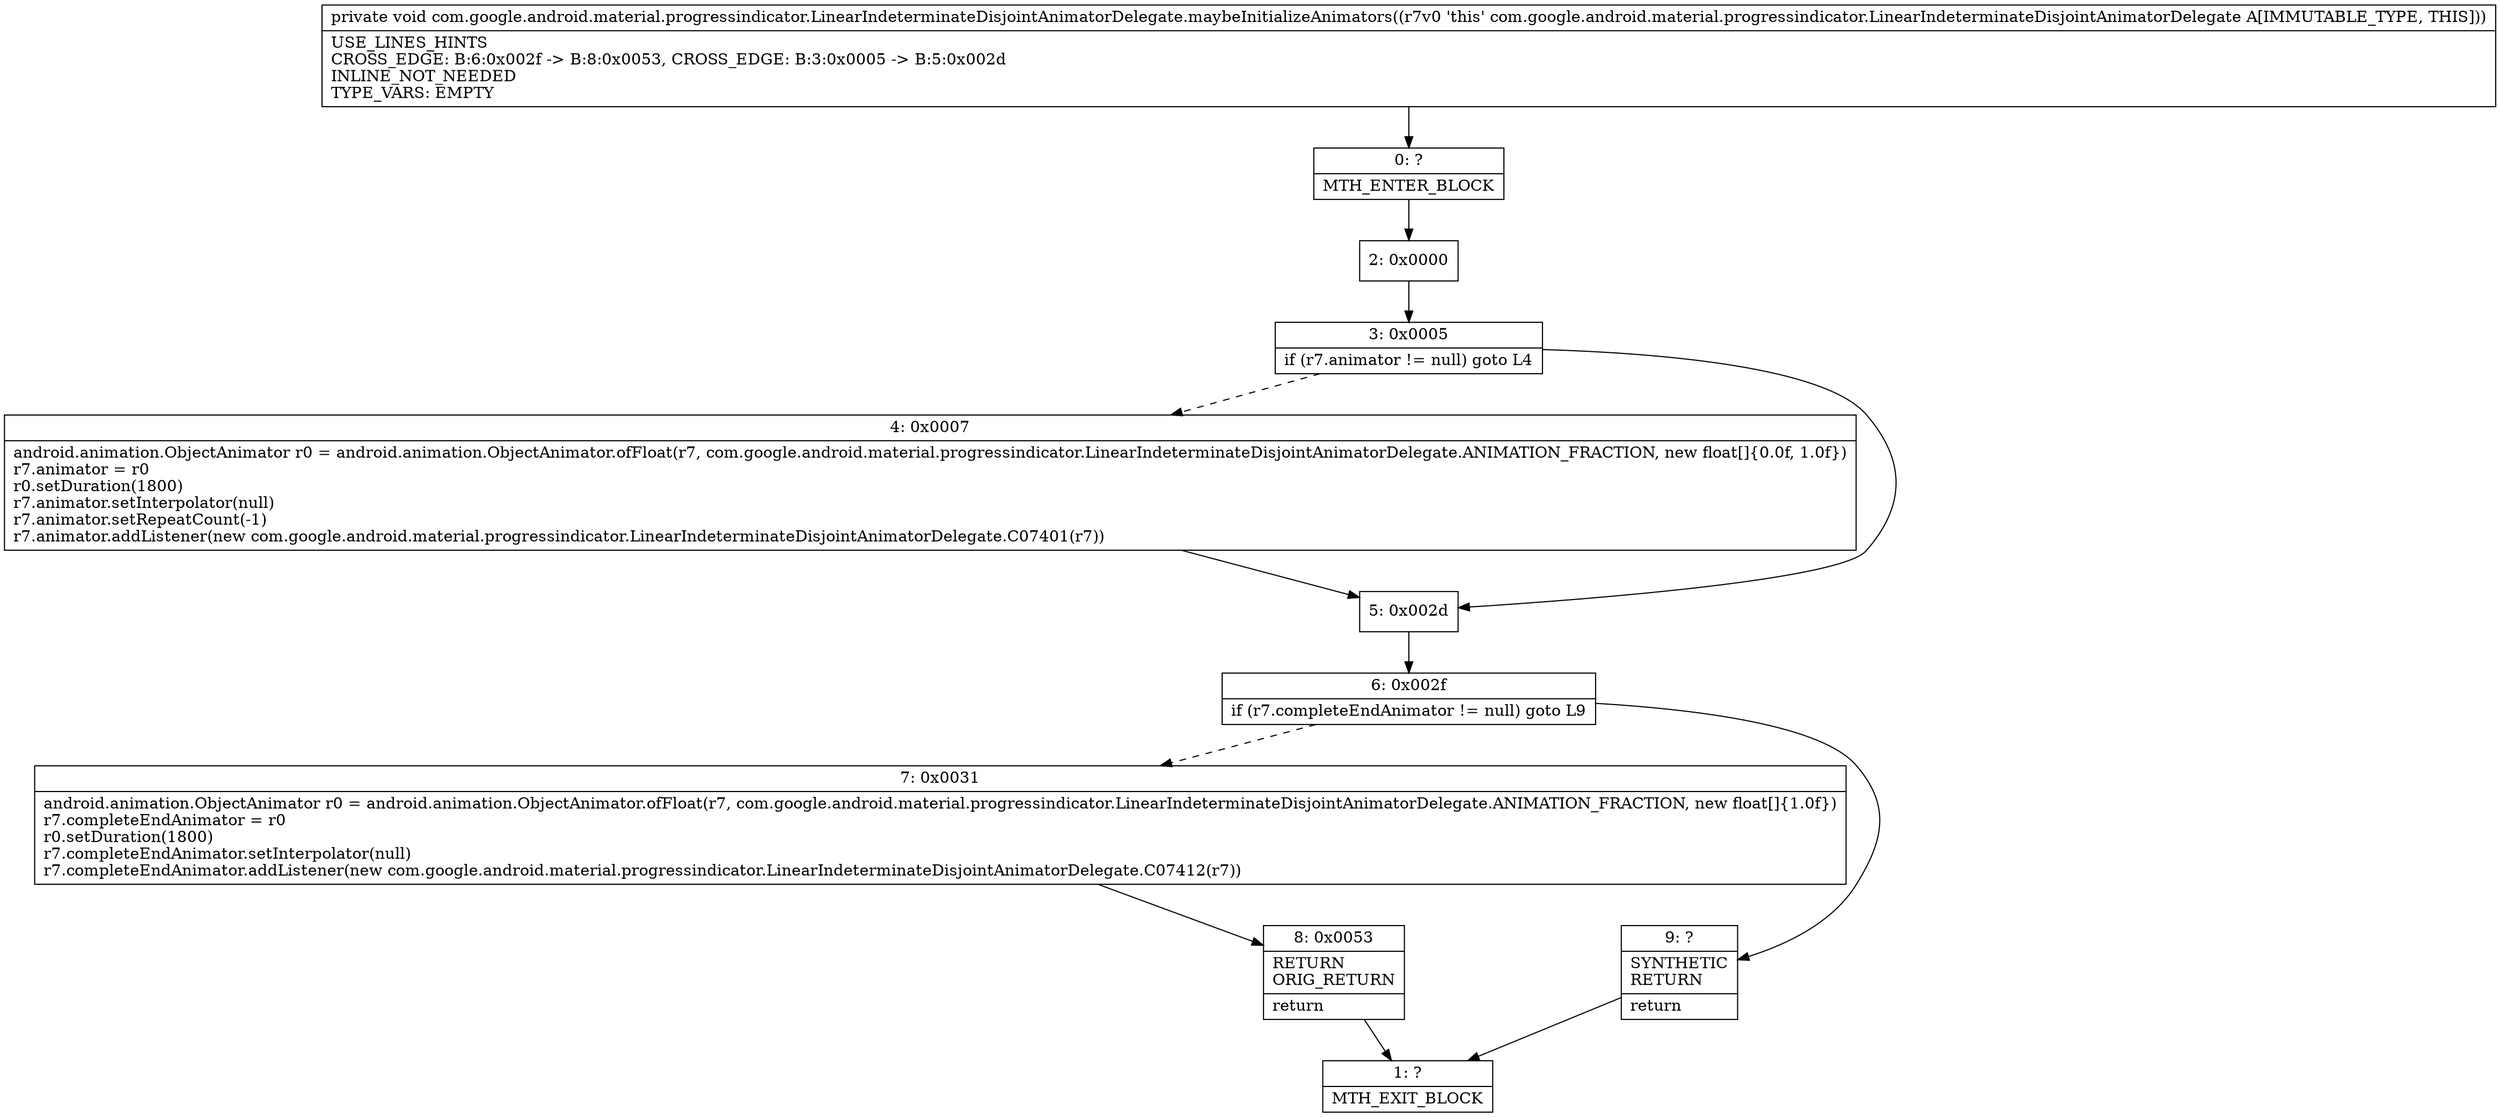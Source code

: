 digraph "CFG forcom.google.android.material.progressindicator.LinearIndeterminateDisjointAnimatorDelegate.maybeInitializeAnimators()V" {
Node_0 [shape=record,label="{0\:\ ?|MTH_ENTER_BLOCK\l}"];
Node_2 [shape=record,label="{2\:\ 0x0000}"];
Node_3 [shape=record,label="{3\:\ 0x0005|if (r7.animator != null) goto L4\l}"];
Node_4 [shape=record,label="{4\:\ 0x0007|android.animation.ObjectAnimator r0 = android.animation.ObjectAnimator.ofFloat(r7, com.google.android.material.progressindicator.LinearIndeterminateDisjointAnimatorDelegate.ANIMATION_FRACTION, new float[]\{0.0f, 1.0f\})\lr7.animator = r0\lr0.setDuration(1800)\lr7.animator.setInterpolator(null)\lr7.animator.setRepeatCount(\-1)\lr7.animator.addListener(new com.google.android.material.progressindicator.LinearIndeterminateDisjointAnimatorDelegate.C07401(r7))\l}"];
Node_5 [shape=record,label="{5\:\ 0x002d}"];
Node_6 [shape=record,label="{6\:\ 0x002f|if (r7.completeEndAnimator != null) goto L9\l}"];
Node_7 [shape=record,label="{7\:\ 0x0031|android.animation.ObjectAnimator r0 = android.animation.ObjectAnimator.ofFloat(r7, com.google.android.material.progressindicator.LinearIndeterminateDisjointAnimatorDelegate.ANIMATION_FRACTION, new float[]\{1.0f\})\lr7.completeEndAnimator = r0\lr0.setDuration(1800)\lr7.completeEndAnimator.setInterpolator(null)\lr7.completeEndAnimator.addListener(new com.google.android.material.progressindicator.LinearIndeterminateDisjointAnimatorDelegate.C07412(r7))\l}"];
Node_8 [shape=record,label="{8\:\ 0x0053|RETURN\lORIG_RETURN\l|return\l}"];
Node_1 [shape=record,label="{1\:\ ?|MTH_EXIT_BLOCK\l}"];
Node_9 [shape=record,label="{9\:\ ?|SYNTHETIC\lRETURN\l|return\l}"];
MethodNode[shape=record,label="{private void com.google.android.material.progressindicator.LinearIndeterminateDisjointAnimatorDelegate.maybeInitializeAnimators((r7v0 'this' com.google.android.material.progressindicator.LinearIndeterminateDisjointAnimatorDelegate A[IMMUTABLE_TYPE, THIS]))  | USE_LINES_HINTS\lCROSS_EDGE: B:6:0x002f \-\> B:8:0x0053, CROSS_EDGE: B:3:0x0005 \-\> B:5:0x002d\lINLINE_NOT_NEEDED\lTYPE_VARS: EMPTY\l}"];
MethodNode -> Node_0;Node_0 -> Node_2;
Node_2 -> Node_3;
Node_3 -> Node_4[style=dashed];
Node_3 -> Node_5;
Node_4 -> Node_5;
Node_5 -> Node_6;
Node_6 -> Node_7[style=dashed];
Node_6 -> Node_9;
Node_7 -> Node_8;
Node_8 -> Node_1;
Node_9 -> Node_1;
}

